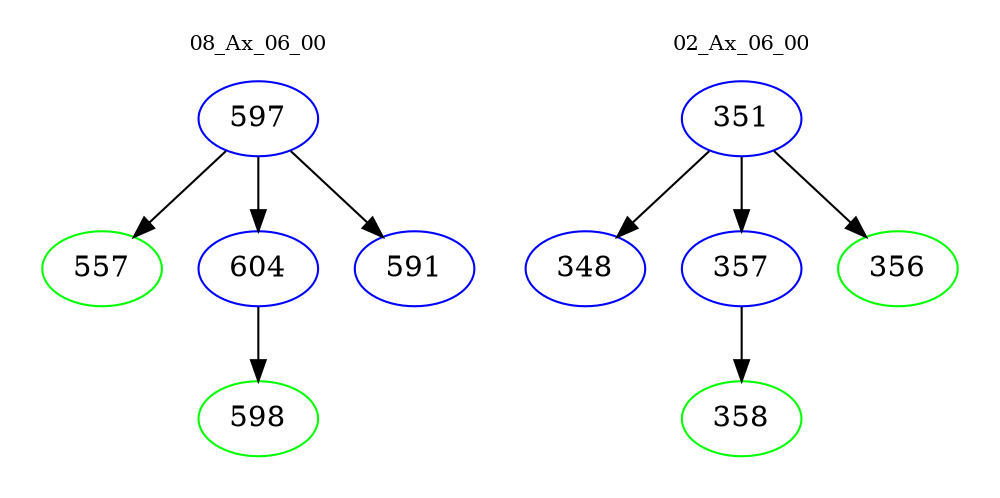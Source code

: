 digraph{
subgraph cluster_0 {
color = white
label = "08_Ax_06_00";
fontsize=10;
T0_597 [label="597", color="blue"]
T0_597 -> T0_557 [color="black"]
T0_557 [label="557", color="green"]
T0_597 -> T0_604 [color="black"]
T0_604 [label="604", color="blue"]
T0_604 -> T0_598 [color="black"]
T0_598 [label="598", color="green"]
T0_597 -> T0_591 [color="black"]
T0_591 [label="591", color="blue"]
}
subgraph cluster_1 {
color = white
label = "02_Ax_06_00";
fontsize=10;
T1_351 [label="351", color="blue"]
T1_351 -> T1_348 [color="black"]
T1_348 [label="348", color="blue"]
T1_351 -> T1_357 [color="black"]
T1_357 [label="357", color="blue"]
T1_357 -> T1_358 [color="black"]
T1_358 [label="358", color="green"]
T1_351 -> T1_356 [color="black"]
T1_356 [label="356", color="green"]
}
}
